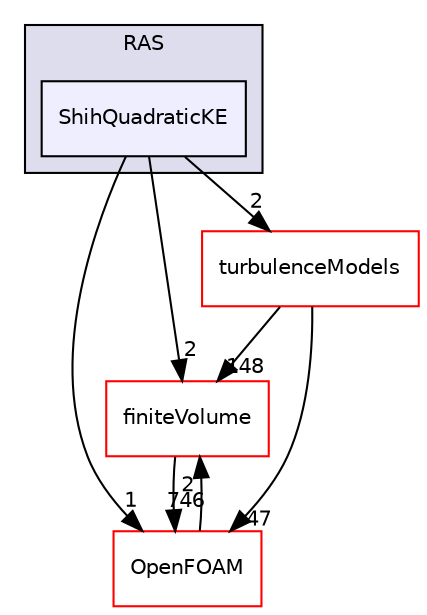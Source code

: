 digraph "src/TurbulenceModels/incompressible/turbulentTransportModels/RAS/ShihQuadraticKE" {
  bgcolor=transparent;
  compound=true
  node [ fontsize="10", fontname="Helvetica"];
  edge [ labelfontsize="10", labelfontname="Helvetica"];
  subgraph clusterdir_96b47c9484aadeb0211f2ded0ebdc3ac {
    graph [ bgcolor="#ddddee", pencolor="black", label="RAS" fontname="Helvetica", fontsize="10", URL="dir_96b47c9484aadeb0211f2ded0ebdc3ac.html"]
  dir_7592255f2f6600166c199de37874e703 [shape=box, label="ShihQuadraticKE", style="filled", fillcolor="#eeeeff", pencolor="black", URL="dir_7592255f2f6600166c199de37874e703.html"];
  }
  dir_9bd15774b555cf7259a6fa18f99fe99b [shape=box label="finiteVolume" color="red" URL="dir_9bd15774b555cf7259a6fa18f99fe99b.html"];
  dir_c5473ff19b20e6ec4dfe5c310b3778a8 [shape=box label="OpenFOAM" color="red" URL="dir_c5473ff19b20e6ec4dfe5c310b3778a8.html"];
  dir_a3dc37bcacf99bb6122ed819dac99f09 [shape=box label="turbulenceModels" color="red" URL="dir_a3dc37bcacf99bb6122ed819dac99f09.html"];
  dir_9bd15774b555cf7259a6fa18f99fe99b->dir_c5473ff19b20e6ec4dfe5c310b3778a8 [headlabel="746", labeldistance=1.5 headhref="dir_000896_001896.html"];
  dir_7592255f2f6600166c199de37874e703->dir_9bd15774b555cf7259a6fa18f99fe99b [headlabel="2", labeldistance=1.5 headhref="dir_003092_000896.html"];
  dir_7592255f2f6600166c199de37874e703->dir_c5473ff19b20e6ec4dfe5c310b3778a8 [headlabel="1", labeldistance=1.5 headhref="dir_003092_001896.html"];
  dir_7592255f2f6600166c199de37874e703->dir_a3dc37bcacf99bb6122ed819dac99f09 [headlabel="2", labeldistance=1.5 headhref="dir_003092_000754.html"];
  dir_c5473ff19b20e6ec4dfe5c310b3778a8->dir_9bd15774b555cf7259a6fa18f99fe99b [headlabel="2", labeldistance=1.5 headhref="dir_001896_000896.html"];
  dir_a3dc37bcacf99bb6122ed819dac99f09->dir_9bd15774b555cf7259a6fa18f99fe99b [headlabel="148", labeldistance=1.5 headhref="dir_000754_000896.html"];
  dir_a3dc37bcacf99bb6122ed819dac99f09->dir_c5473ff19b20e6ec4dfe5c310b3778a8 [headlabel="47", labeldistance=1.5 headhref="dir_000754_001896.html"];
}
